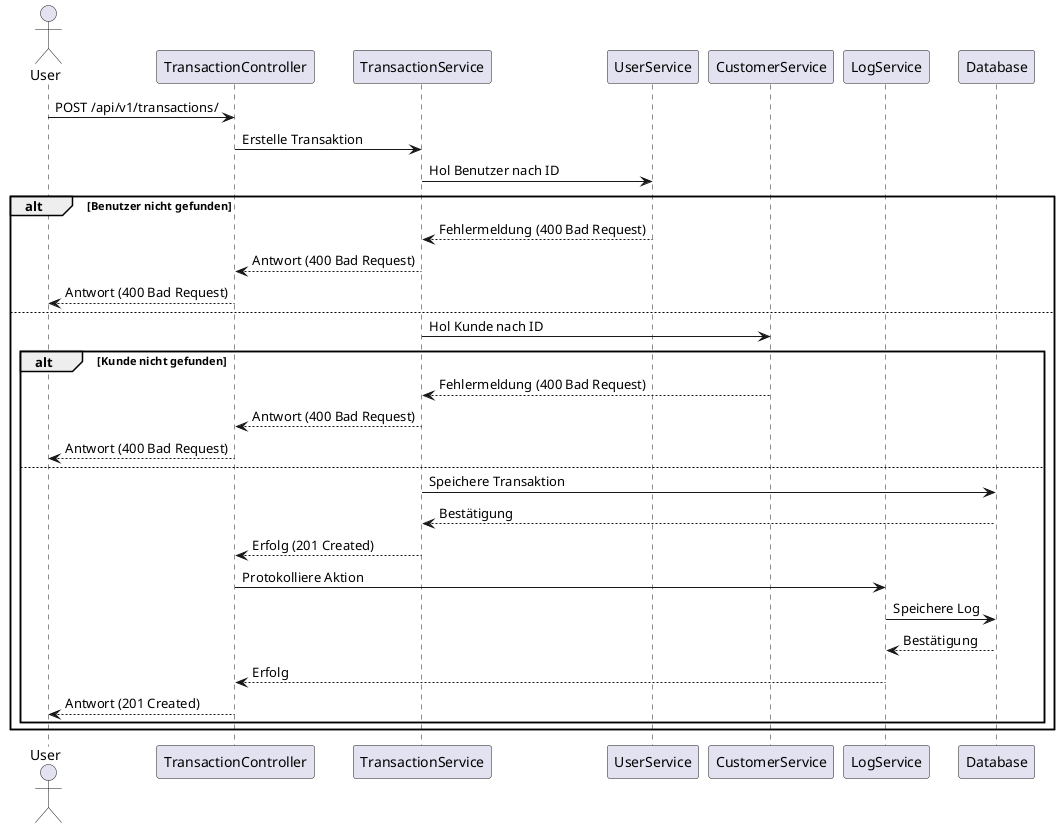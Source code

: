 @startuml
skinparam Shadowing false
skinparam maxMessageSize 300

actor User
participant TransactionController
participant TransactionService
participant UserService
participant CustomerService
participant LogService
participant Database

User -> TransactionController: POST /api/v1/transactions/
TransactionController -> TransactionService: Erstelle Transaktion
TransactionService -> UserService: Hol Benutzer nach ID
alt Benutzer nicht gefunden
    UserService --> TransactionService: Fehlermeldung (400 Bad Request)
    TransactionService --> TransactionController: Antwort (400 Bad Request)
    TransactionController --> User: Antwort (400 Bad Request)
else
    TransactionService -> CustomerService: Hol Kunde nach ID
    alt Kunde nicht gefunden
        CustomerService --> TransactionService: Fehlermeldung (400 Bad Request)
        TransactionService --> TransactionController: Antwort (400 Bad Request)
        TransactionController --> User: Antwort (400 Bad Request)
    else
        TransactionService -> Database: Speichere Transaktion
        Database --> TransactionService: Bestätigung
        TransactionService --> TransactionController: Erfolg (201 Created)
        TransactionController -> LogService: Protokolliere Aktion
        LogService -> Database: Speichere Log
        Database --> LogService: Bestätigung
        LogService --> TransactionController: Erfolg
        TransactionController --> User: Antwort (201 Created)
    end
end
@enduml
